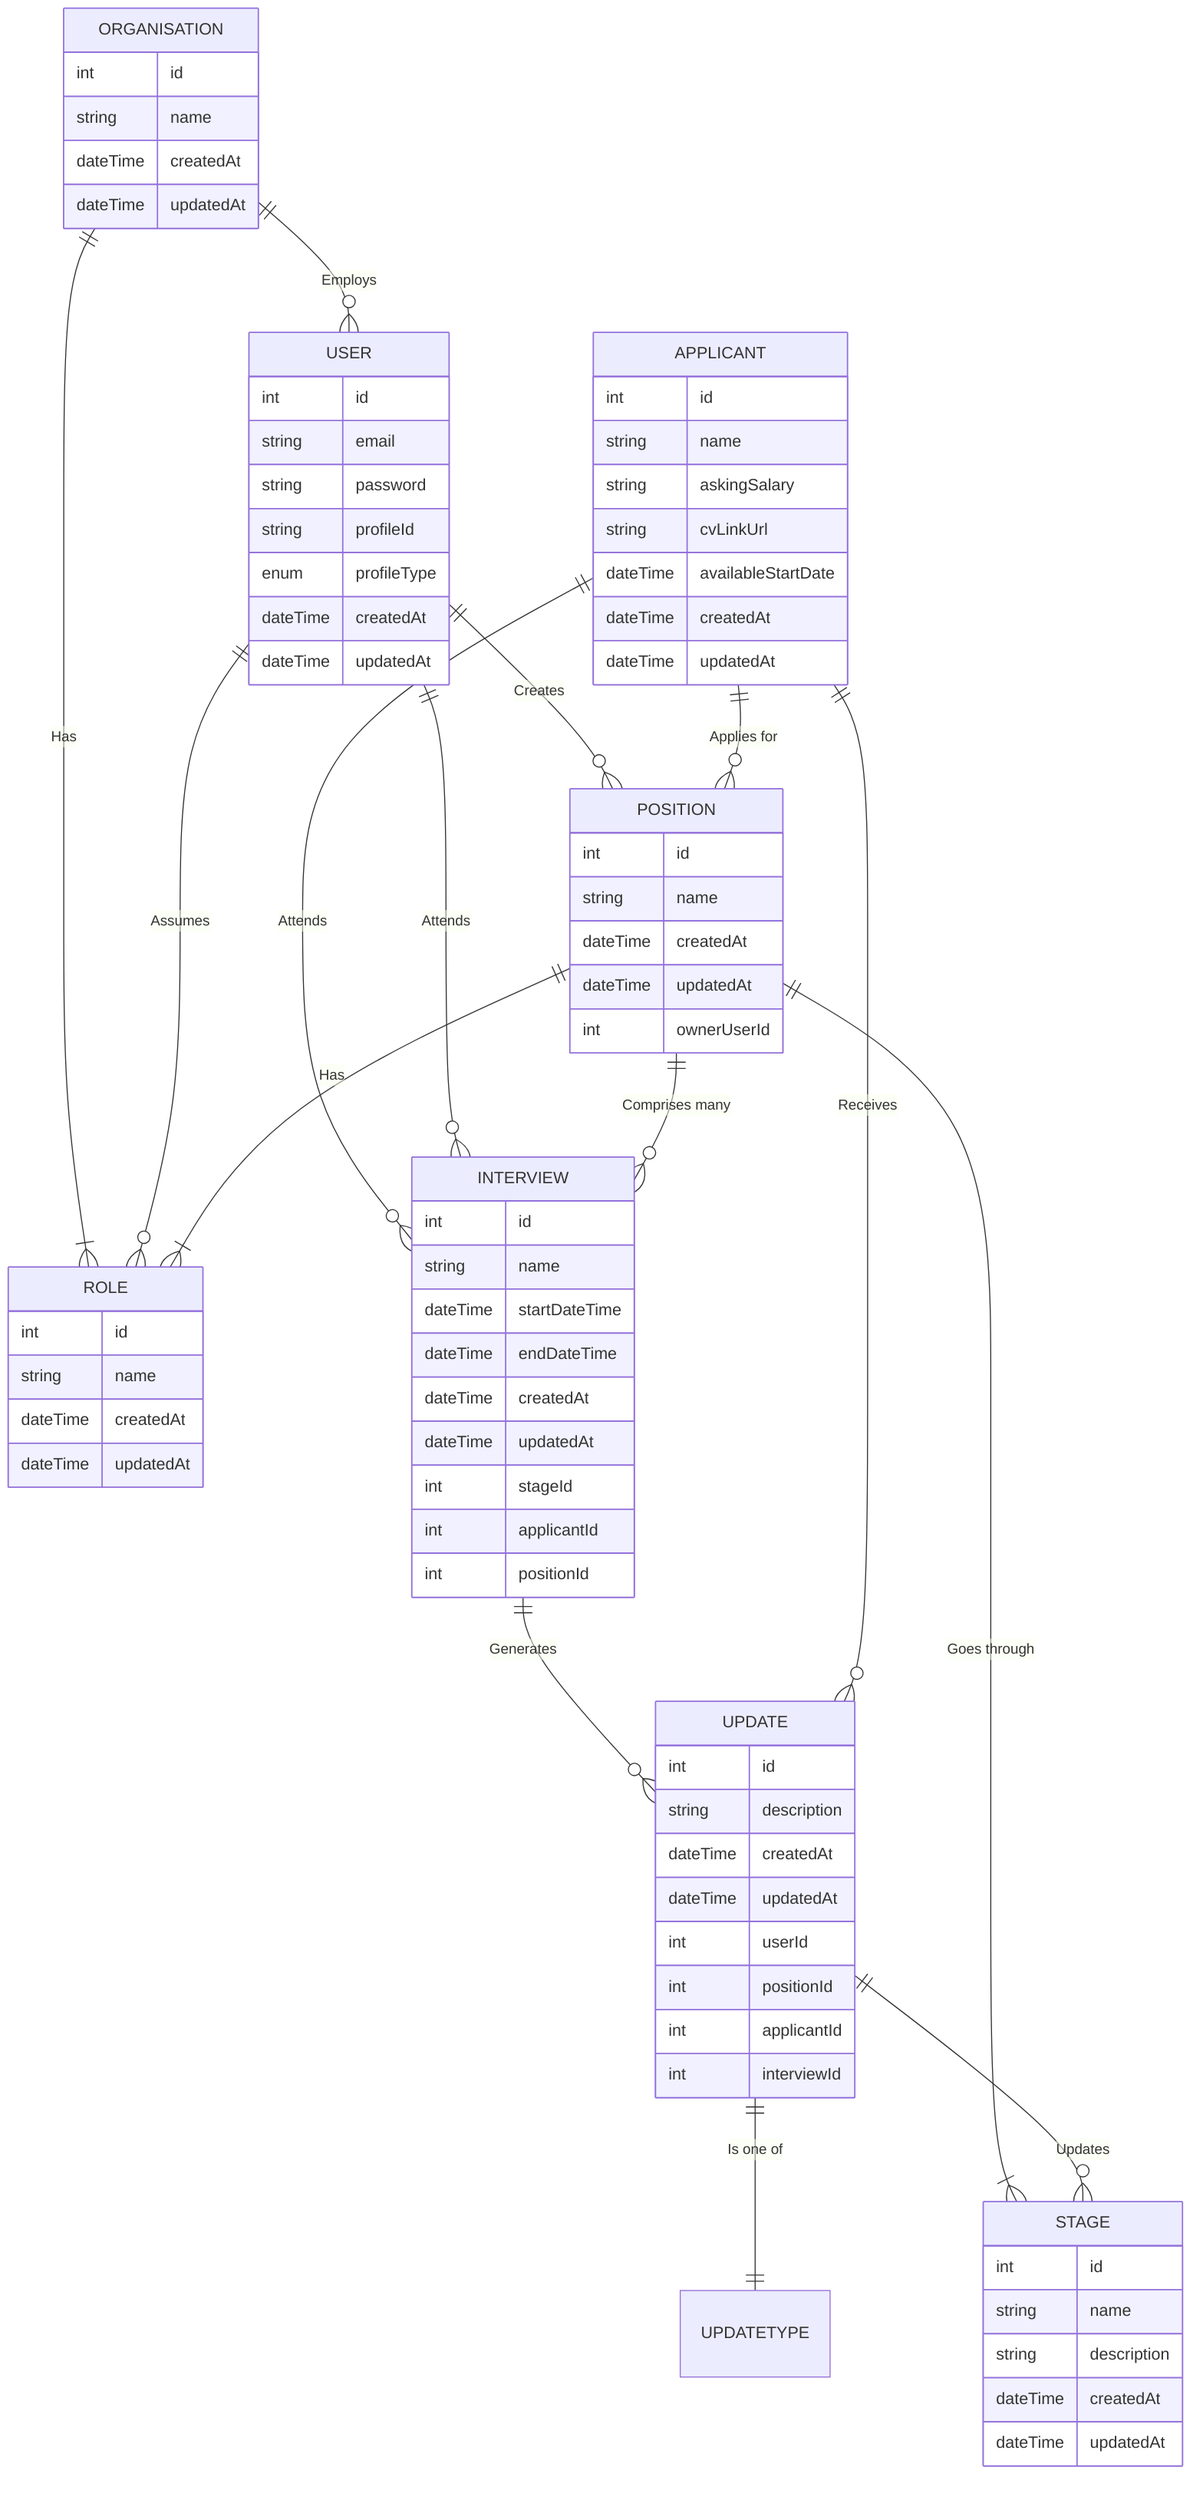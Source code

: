 erDiagram
    ORGANISATION ||--o{ USER: Employs
    ORGANISATION {
        int id
        string name
        dateTime createdAt
        dateTime updatedAt
    }
    ORGANISATION || --|{ ROLE: Has
    ROLE {
        int id
        string name
        dateTime createdAt
        dateTime updatedAt
    }
    USER ||--o{ POSITION: Creates
    USER {
        int id
        string email
        string password
        string profileId
        enum profileType
        dateTime createdAt
        dateTime updatedAt
    }
    USER ||--o{ ROLE : Assumes
    POSITION ||--|{ ROLE: Has
    APPLICANT ||--o{ INTERVIEW : Attends
    APPLICANT {
        int id
        string name
        string askingSalary
        string cvLinkUrl
        dateTime availableStartDate
        dateTime createdAt
        dateTime updatedAt
    }
    APPLICANT || --o{ POSITION : "Applies for"
    USER ||--o{ INTERVIEW : Attends
    POSITION||--o{ INTERVIEW: "Comprises many"
    POSITION {
        int id
        string name
        dateTime createdAt
        dateTime updatedAt
        int ownerUserId
    }
    POSITION || --|{ STAGE: "Goes through"
    INTERVIEW||--o{ UPDATE: Generates
    INTERVIEW {
        int id
        string name
        dateTime startDateTime
        dateTime endDateTime
        dateTime createdAt
        dateTime updatedAt
        int stageId
        int applicantId
        int positionId
        
    }
    APPLICANT ||--o{ UPDATE: Receives
    UPDATE ||--|| UPDATETYPE: "Is one of"
    UPDATE {
        int id
        string description
        dateTime createdAt
        dateTime updatedAt
        int userId
        int positionId
        int applicantId
        int interviewId
    }
    UPDATE ||--o{ STAGE: Updates
    STAGE {
        int id
        string name
        string description
        dateTime createdAt
        dateTime updatedAt
    }